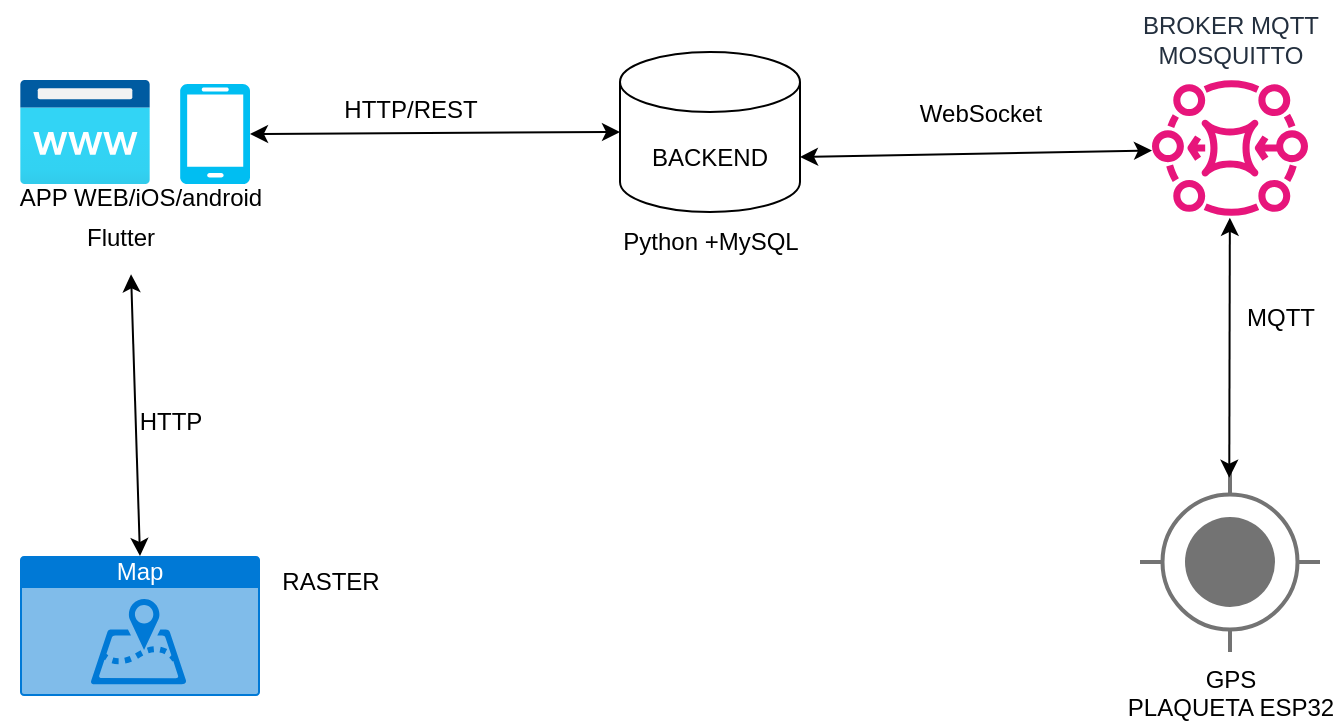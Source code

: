 <mxfile version="26.1.1">
  <diagram name="Page-1" id="MX42nrSv0vpIaa27x0uy">
    <mxGraphModel dx="1115" dy="675" grid="1" gridSize="10" guides="1" tooltips="1" connect="1" arrows="1" fold="1" page="1" pageScale="1" pageWidth="850" pageHeight="1100" math="0" shadow="0">
      <root>
        <mxCell id="0" />
        <mxCell id="1" parent="0" />
        <mxCell id="MCOk4TK8mIVSWTzYDINo-1" value="BACKEND" style="shape=cylinder3;whiteSpace=wrap;html=1;boundedLbl=1;backgroundOutline=1;size=15;" vertex="1" parent="1">
          <mxGeometry x="360" y="100" width="90" height="80" as="geometry" />
        </mxCell>
        <mxCell id="MCOk4TK8mIVSWTzYDINo-4" value="GPS&lt;div&gt;PLAQUETA ESP32&lt;/div&gt;" style="html=1;dashed=0;aspect=fixed;verticalLabelPosition=bottom;verticalAlign=top;align=center;shape=mxgraph.gmdl.gps;strokeColor=#737373;fillColor=#737373;shadow=0;strokeWidth=2;sketch=0;" vertex="1" parent="1">
          <mxGeometry x="620" y="310" width="90" height="90" as="geometry" />
        </mxCell>
        <mxCell id="MCOk4TK8mIVSWTzYDINo-6" value="" style="image;aspect=fixed;html=1;points=[];align=center;fontSize=12;image=img/lib/azure2/app_services/App_Service_Domains.svg;" vertex="1" parent="1">
          <mxGeometry x="60" y="114" width="65" height="52" as="geometry" />
        </mxCell>
        <mxCell id="MCOk4TK8mIVSWTzYDINo-7" value="" style="verticalLabelPosition=bottom;html=1;verticalAlign=top;align=center;strokeColor=none;fillColor=#00BEF2;shape=mxgraph.azure.mobile;pointerEvents=1;" vertex="1" parent="1">
          <mxGeometry x="140" y="116" width="35" height="50" as="geometry" />
        </mxCell>
        <mxCell id="MCOk4TK8mIVSWTzYDINo-8" value="APP WEB/iOS/android" style="text;html=1;align=center;verticalAlign=middle;resizable=0;points=[];autosize=1;strokeColor=none;fillColor=none;" vertex="1" parent="1">
          <mxGeometry x="50" y="158" width="140" height="30" as="geometry" />
        </mxCell>
        <mxCell id="MCOk4TK8mIVSWTzYDINo-9" value="Python +MySQL" style="text;html=1;align=center;verticalAlign=middle;resizable=0;points=[];autosize=1;strokeColor=none;fillColor=none;" vertex="1" parent="1">
          <mxGeometry x="350" y="180" width="110" height="30" as="geometry" />
        </mxCell>
        <mxCell id="MCOk4TK8mIVSWTzYDINo-10" value="Flutter" style="text;html=1;align=center;verticalAlign=middle;resizable=0;points=[];autosize=1;strokeColor=none;fillColor=none;" vertex="1" parent="1">
          <mxGeometry x="80" y="178" width="60" height="30" as="geometry" />
        </mxCell>
        <mxCell id="MCOk4TK8mIVSWTzYDINo-11" value="" style="sketch=0;outlineConnect=0;fontColor=#232F3E;gradientColor=none;fillColor=#E7157B;strokeColor=none;dashed=0;verticalLabelPosition=bottom;verticalAlign=top;align=center;html=1;fontSize=12;fontStyle=0;aspect=fixed;pointerEvents=1;shape=mxgraph.aws4.mq_broker;rotation=-180;" vertex="1" parent="1">
          <mxGeometry x="626" y="114" width="78" height="69" as="geometry" />
        </mxCell>
        <mxCell id="MCOk4TK8mIVSWTzYDINo-12" value="" style="endArrow=classic;startArrow=classic;html=1;rounded=0;exitX=0.496;exitY=0.032;exitDx=0;exitDy=0;exitPerimeter=0;" edge="1" parent="1" source="MCOk4TK8mIVSWTzYDINo-4" target="MCOk4TK8mIVSWTzYDINo-11">
          <mxGeometry width="50" height="50" relative="1" as="geometry">
            <mxPoint x="650" y="280" as="sourcePoint" />
            <mxPoint x="700" y="230" as="targetPoint" />
          </mxGeometry>
        </mxCell>
        <mxCell id="MCOk4TK8mIVSWTzYDINo-13" value="MQTT" style="text;html=1;align=center;verticalAlign=middle;resizable=0;points=[];autosize=1;strokeColor=none;fillColor=none;" vertex="1" parent="1">
          <mxGeometry x="660" y="218" width="60" height="30" as="geometry" />
        </mxCell>
        <mxCell id="MCOk4TK8mIVSWTzYDINo-14" value="" style="endArrow=classic;startArrow=classic;html=1;rounded=0;exitX=1;exitY=0;exitDx=0;exitDy=52.5;exitPerimeter=0;" edge="1" parent="1" source="MCOk4TK8mIVSWTzYDINo-1" target="MCOk4TK8mIVSWTzYDINo-11">
          <mxGeometry width="50" height="50" relative="1" as="geometry">
            <mxPoint x="500" y="160" as="sourcePoint" />
            <mxPoint x="550" y="110" as="targetPoint" />
          </mxGeometry>
        </mxCell>
        <mxCell id="MCOk4TK8mIVSWTzYDINo-15" value="WebSocket" style="text;html=1;align=center;verticalAlign=middle;resizable=0;points=[];autosize=1;strokeColor=none;fillColor=none;" vertex="1" parent="1">
          <mxGeometry x="500" y="116" width="80" height="30" as="geometry" />
        </mxCell>
        <mxCell id="MCOk4TK8mIVSWTzYDINo-16" value="&lt;span style=&quot;color: rgb(35, 47, 62);&quot;&gt;BROKER MQTT&lt;/span&gt;&lt;div style=&quot;color: rgb(35, 47, 62);&quot;&gt;MOSQUITTO&lt;/div&gt;" style="text;html=1;align=center;verticalAlign=middle;resizable=0;points=[];autosize=1;strokeColor=none;fillColor=none;" vertex="1" parent="1">
          <mxGeometry x="610" y="74" width="110" height="40" as="geometry" />
        </mxCell>
        <mxCell id="MCOk4TK8mIVSWTzYDINo-17" value="" style="endArrow=classic;startArrow=classic;html=1;rounded=0;exitX=1;exitY=0.5;exitDx=0;exitDy=0;exitPerimeter=0;entryX=0;entryY=0.5;entryDx=0;entryDy=0;entryPerimeter=0;" edge="1" parent="1" source="MCOk4TK8mIVSWTzYDINo-7" target="MCOk4TK8mIVSWTzYDINo-1">
          <mxGeometry width="50" height="50" relative="1" as="geometry">
            <mxPoint x="240" y="170" as="sourcePoint" />
            <mxPoint x="290" y="120" as="targetPoint" />
          </mxGeometry>
        </mxCell>
        <mxCell id="MCOk4TK8mIVSWTzYDINo-18" value="HTTP/REST" style="text;html=1;align=center;verticalAlign=middle;resizable=0;points=[];autosize=1;strokeColor=none;fillColor=none;" vertex="1" parent="1">
          <mxGeometry x="210" y="114" width="90" height="30" as="geometry" />
        </mxCell>
        <mxCell id="MCOk4TK8mIVSWTzYDINo-20" value="Map" style="html=1;whiteSpace=wrap;strokeColor=none;fillColor=#0079D6;labelPosition=center;verticalLabelPosition=middle;verticalAlign=top;align=center;fontSize=12;outlineConnect=0;spacingTop=-6;fontColor=#FFFFFF;sketch=0;shape=mxgraph.sitemap.map;" vertex="1" parent="1">
          <mxGeometry x="60" y="352" width="120" height="70" as="geometry" />
        </mxCell>
        <mxCell id="MCOk4TK8mIVSWTzYDINo-21" value="RASTER" style="text;html=1;align=center;verticalAlign=middle;resizable=0;points=[];autosize=1;strokeColor=none;fillColor=none;" vertex="1" parent="1">
          <mxGeometry x="180" y="350" width="70" height="30" as="geometry" />
        </mxCell>
        <mxCell id="MCOk4TK8mIVSWTzYDINo-22" value="" style="endArrow=classic;startArrow=classic;html=1;rounded=0;entryX=0.592;entryY=1.106;entryDx=0;entryDy=0;entryPerimeter=0;exitX=0.5;exitY=0;exitDx=0;exitDy=0;exitPerimeter=0;" edge="1" parent="1" source="MCOk4TK8mIVSWTzYDINo-20" target="MCOk4TK8mIVSWTzYDINo-10">
          <mxGeometry width="50" height="50" relative="1" as="geometry">
            <mxPoint x="100" y="290" as="sourcePoint" />
            <mxPoint x="150" y="240" as="targetPoint" />
          </mxGeometry>
        </mxCell>
        <mxCell id="MCOk4TK8mIVSWTzYDINo-23" value="HTTP" style="text;html=1;align=center;verticalAlign=middle;resizable=0;points=[];autosize=1;strokeColor=none;fillColor=none;" vertex="1" parent="1">
          <mxGeometry x="110" y="270" width="50" height="30" as="geometry" />
        </mxCell>
      </root>
    </mxGraphModel>
  </diagram>
</mxfile>
